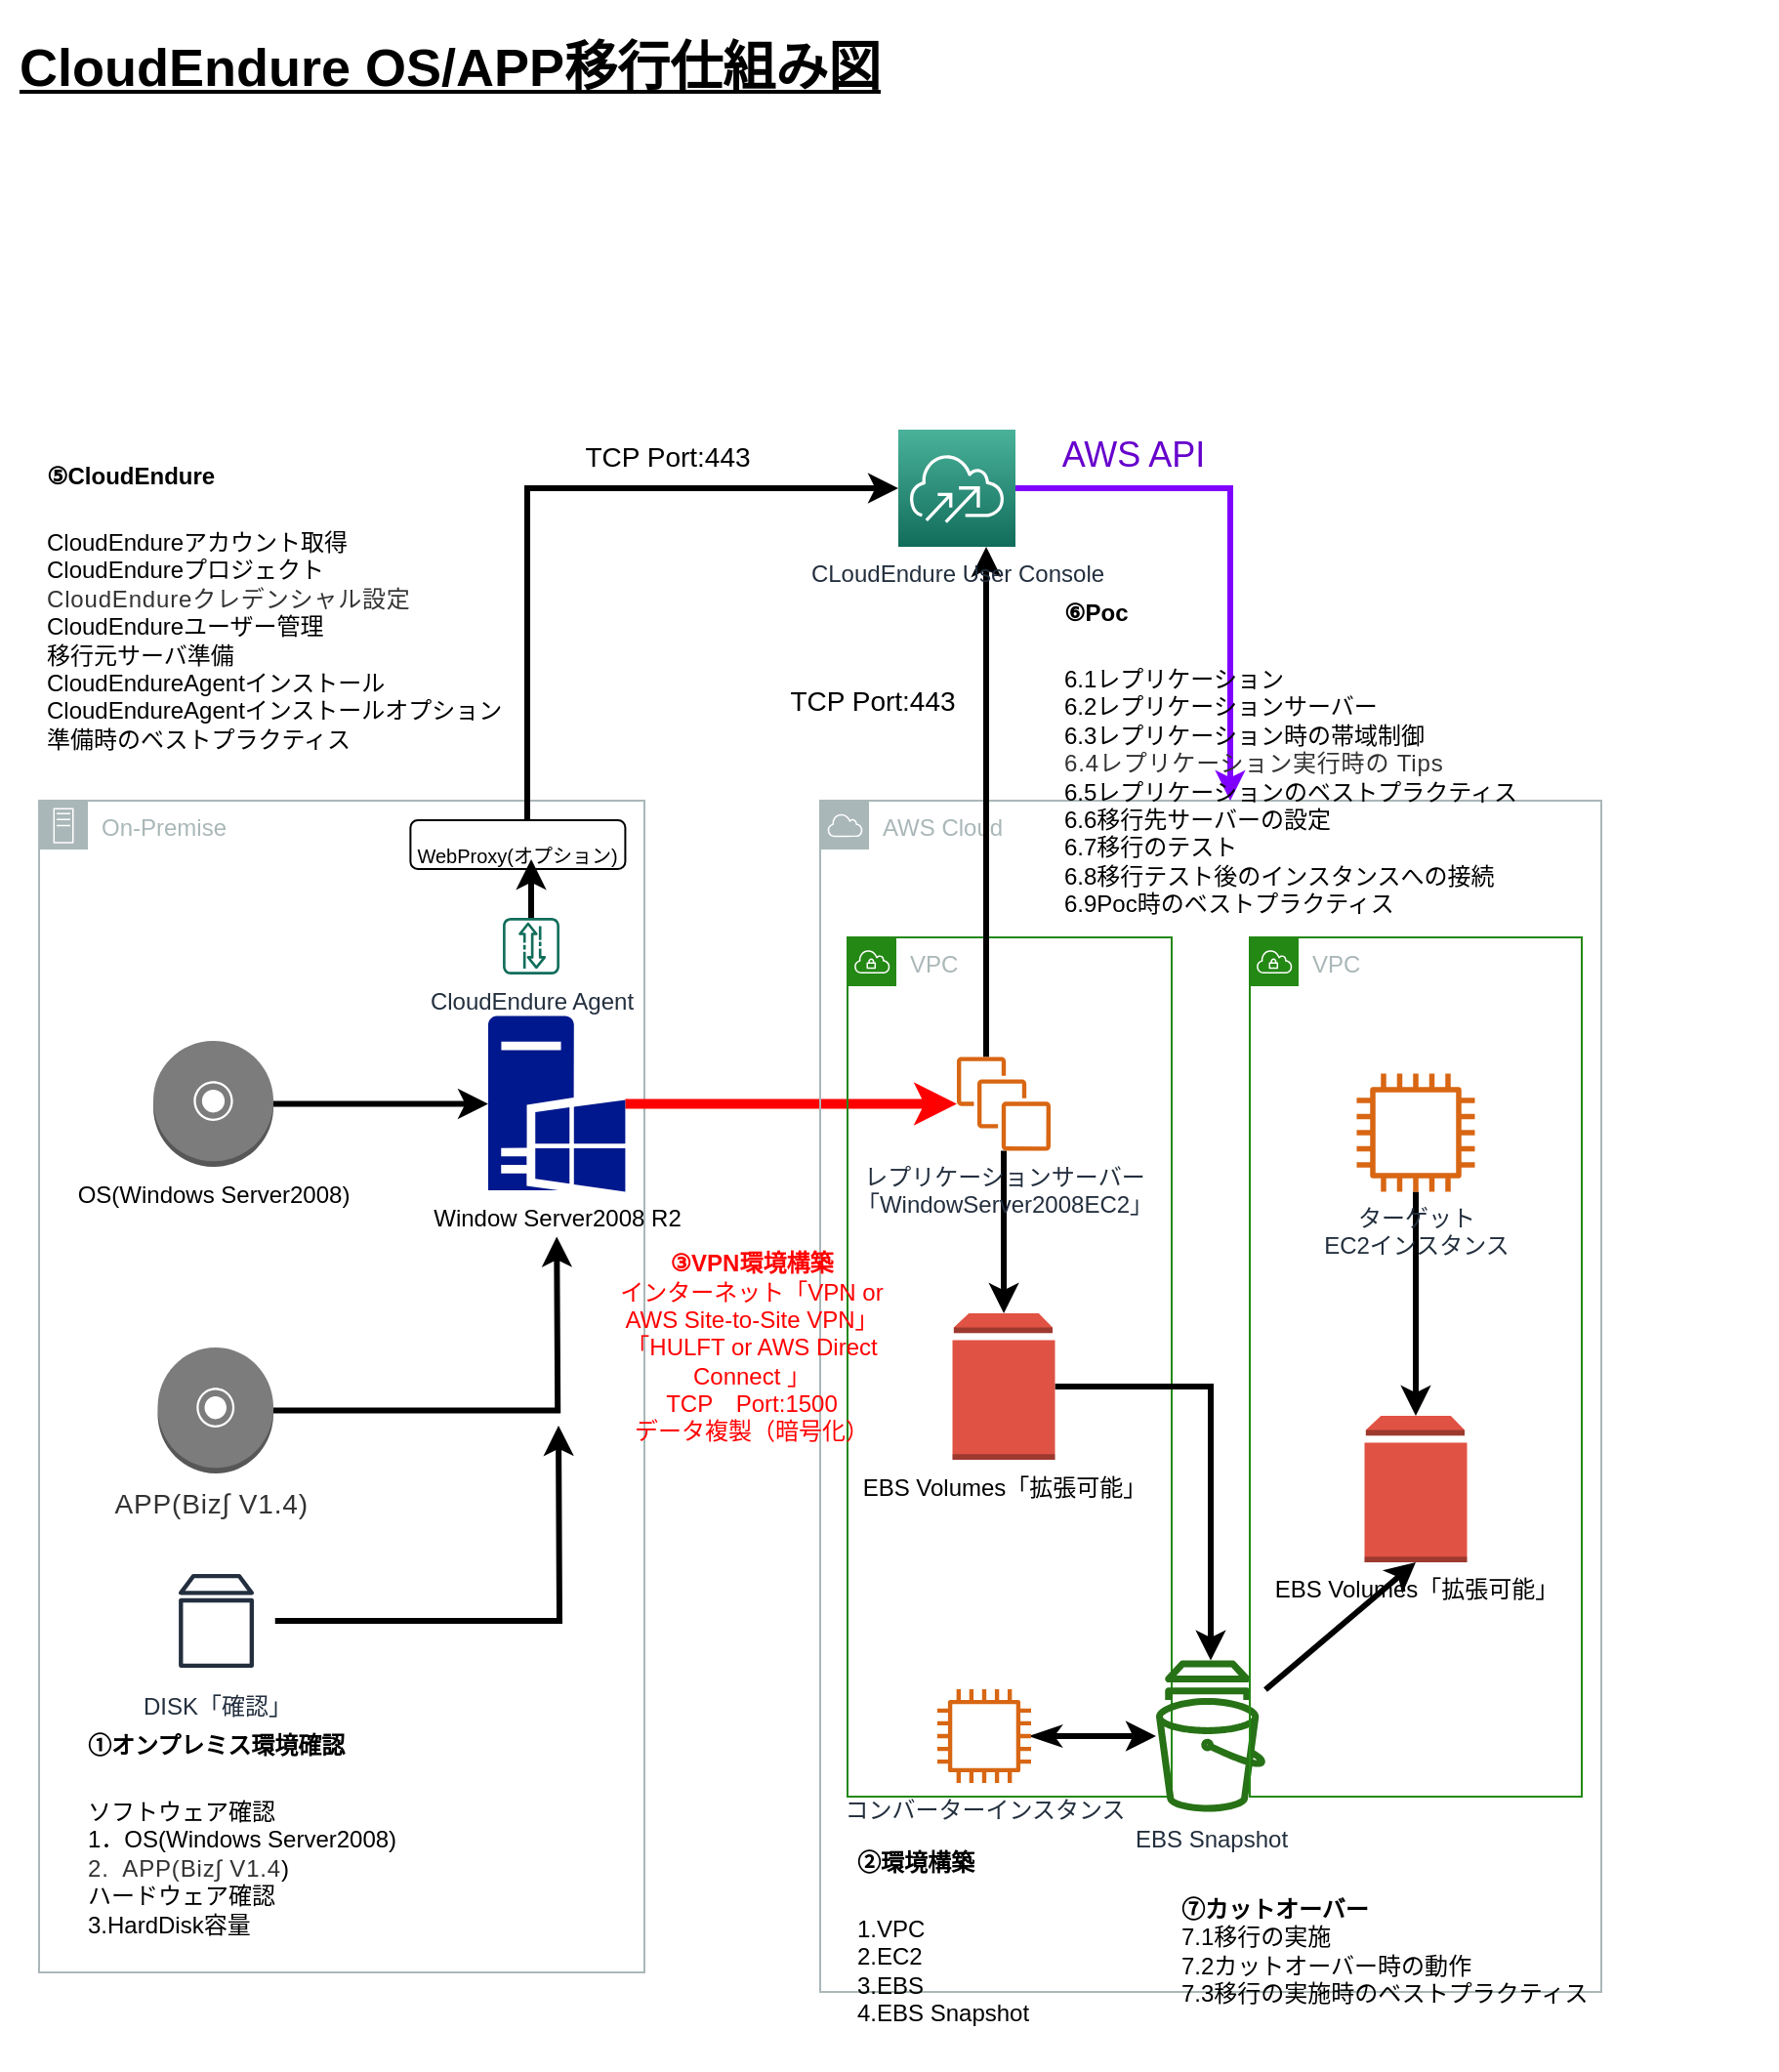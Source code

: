 <mxfile version="13.6.5" type="github">
  <diagram id="8Z8nMfBr1GJxTMtlL7jQ" name="Page-1">
    <mxGraphModel dx="920" dy="868" grid="1" gridSize="10" guides="1" tooltips="1" connect="1" arrows="1" fold="1" page="1" pageScale="1" pageWidth="827" pageHeight="1169" math="0" shadow="0">
      <root>
        <mxCell id="0" />
        <mxCell id="1" parent="0" />
        <mxCell id="TfYsERrLfIzuRKMn_TVy-3" value="On-Premise" style="outlineConnect=0;gradientColor=none;html=1;whiteSpace=wrap;fontSize=12;fontStyle=0;shape=mxgraph.aws4.group;grIcon=mxgraph.aws4.group_on_premise;strokeColor=#AAB7B8;fillColor=none;verticalAlign=top;align=left;spacingLeft=30;fontColor=#AAB7B8;dashed=0;" vertex="1" parent="1">
          <mxGeometry x="20" y="420" width="310" height="600" as="geometry" />
        </mxCell>
        <mxCell id="TfYsERrLfIzuRKMn_TVy-1" value="&lt;h1 style=&quot;font-size: 27px&quot;&gt;&lt;font style=&quot;font-size: 27px&quot;&gt;&lt;u style=&quot;font-size: 27px&quot;&gt;CloudEndure OS/APP移行仕組み図&lt;/u&gt;&lt;/font&gt;&lt;/h1&gt;" style="text;html=1;align=center;verticalAlign=middle;resizable=0;points=[];autosize=1;fontSize=27;" vertex="1" parent="1">
          <mxGeometry y="10" width="460" height="70" as="geometry" />
        </mxCell>
        <mxCell id="TfYsERrLfIzuRKMn_TVy-50" style="edgeStyle=none;rounded=0;orthogonalLoop=1;jettySize=auto;html=1;startArrow=none;startFill=0;strokeWidth=5;strokeColor=#FF0000;" edge="1" parent="1" source="TfYsERrLfIzuRKMn_TVy-2" target="TfYsERrLfIzuRKMn_TVy-29">
          <mxGeometry relative="1" as="geometry" />
        </mxCell>
        <mxCell id="TfYsERrLfIzuRKMn_TVy-2" value="Window Server2008 R2&lt;br&gt;" style="aspect=fixed;pointerEvents=1;shadow=0;dashed=0;html=1;strokeColor=none;labelPosition=center;verticalLabelPosition=bottom;verticalAlign=top;align=center;fillColor=#00188D;shape=mxgraph.mscae.enterprise.windows_server" vertex="1" parent="1">
          <mxGeometry x="250" y="530.25" width="70.2" height="90" as="geometry" />
        </mxCell>
        <mxCell id="TfYsERrLfIzuRKMn_TVy-12" style="edgeStyle=none;rounded=0;orthogonalLoop=1;jettySize=auto;html=1;strokeWidth=3;" edge="1" parent="1" source="TfYsERrLfIzuRKMn_TVy-4" target="TfYsERrLfIzuRKMn_TVy-2">
          <mxGeometry relative="1" as="geometry" />
        </mxCell>
        <mxCell id="TfYsERrLfIzuRKMn_TVy-4" value="OS(Windows Server2008)" style="outlineConnect=0;dashed=0;verticalLabelPosition=bottom;verticalAlign=top;align=center;html=1;shape=mxgraph.aws3.disk;fillColor=#7D7C7C;gradientColor=none;" vertex="1" parent="1">
          <mxGeometry x="78.5" y="543" width="61.5" height="64.5" as="geometry" />
        </mxCell>
        <mxCell id="TfYsERrLfIzuRKMn_TVy-18" style="edgeStyle=orthogonalEdgeStyle;rounded=0;orthogonalLoop=1;jettySize=auto;html=1;strokeWidth=3;exitX=1;exitY=0.5;exitDx=0;exitDy=0;exitPerimeter=0;" edge="1" parent="1" source="TfYsERrLfIzuRKMn_TVy-5">
          <mxGeometry relative="1" as="geometry">
            <mxPoint x="151.5" y="735.3" as="sourcePoint" />
            <mxPoint x="285.1" y="643.25" as="targetPoint" />
          </mxGeometry>
        </mxCell>
        <mxCell id="TfYsERrLfIzuRKMn_TVy-5" value="&lt;span style=&quot;color: rgb(51 , 51 , 51) ; font-size: 14px ; letter-spacing: 0.413px&quot;&gt;APP(Biz∫ V1.4)&amp;nbsp;&lt;/span&gt;" style="outlineConnect=0;dashed=0;verticalLabelPosition=bottom;verticalAlign=top;align=center;html=1;shape=mxgraph.aws3.disk;fillColor=#7D7C7C;gradientColor=none;" vertex="1" parent="1">
          <mxGeometry x="80.75" y="700" width="59.25" height="64.5" as="geometry" />
        </mxCell>
        <mxCell id="TfYsERrLfIzuRKMn_TVy-19" style="edgeStyle=orthogonalEdgeStyle;rounded=0;orthogonalLoop=1;jettySize=auto;html=1;strokeWidth=3;" edge="1" parent="1" source="TfYsERrLfIzuRKMn_TVy-6">
          <mxGeometry relative="1" as="geometry">
            <mxPoint x="286" y="740" as="targetPoint" />
            <mxPoint x="136.75" y="840" as="sourcePoint" />
          </mxGeometry>
        </mxCell>
        <mxCell id="TfYsERrLfIzuRKMn_TVy-6" value="DISK「確認」" style="outlineConnect=0;fontColor=#232F3E;gradientColor=none;strokeColor=#232F3E;fillColor=#ffffff;dashed=0;verticalLabelPosition=bottom;verticalAlign=top;align=center;html=1;fontSize=12;fontStyle=0;aspect=fixed;shape=mxgraph.aws4.resourceIcon;resIcon=mxgraph.aws4.volume;" vertex="1" parent="1">
          <mxGeometry x="80.75" y="810" width="60" height="60" as="geometry" />
        </mxCell>
        <mxCell id="TfYsERrLfIzuRKMn_TVy-20" value="&lt;h1&gt;&lt;font style=&quot;font-size: 12px&quot;&gt;①オンプレミス環境確認&lt;/font&gt;&lt;/h1&gt;&lt;div&gt;ソフトウェア確認&lt;/div&gt;&lt;div&gt;&lt;font style=&quot;font-size: 12px&quot;&gt;1．OS(Windows Server2008)&lt;/font&gt;&lt;/div&gt;&lt;font style=&quot;font-size: 12px&quot;&gt;&lt;span style=&quot;color: rgb(51 , 51 , 51) ; letter-spacing: 0.413px ; text-align: center&quot;&gt;2.&amp;nbsp; APP(Biz∫ V1.4&lt;/span&gt;&lt;span&gt;)&lt;br&gt;ハードウェア確認&lt;br&gt;3.HardDisk容量&lt;br&gt;&lt;/span&gt;&lt;/font&gt;&lt;span style=&quot;color: rgb(51 , 51 , 51) ; font-size: 14px ; letter-spacing: 0.413px ; text-align: center&quot;&gt;&lt;br&gt;&lt;/span&gt;" style="text;html=1;strokeColor=none;fillColor=none;spacing=5;spacingTop=-20;whiteSpace=wrap;overflow=hidden;rounded=0;" vertex="1" parent="1">
          <mxGeometry x="40" y="880" width="310" height="140" as="geometry" />
        </mxCell>
        <mxCell id="TfYsERrLfIzuRKMn_TVy-27" value="AWS Cloud" style="outlineConnect=0;gradientColor=none;html=1;whiteSpace=wrap;fontSize=12;fontStyle=0;shape=mxgraph.aws4.group;grIcon=mxgraph.aws4.group_aws_cloud;strokeColor=#AAB7B8;fillColor=none;verticalAlign=top;align=left;spacingLeft=30;fontColor=#AAB7B8;dashed=0;" vertex="1" parent="1">
          <mxGeometry x="420" y="420" width="400" height="610" as="geometry" />
        </mxCell>
        <mxCell id="TfYsERrLfIzuRKMn_TVy-28" value="VPC" style="points=[[0,0],[0.25,0],[0.5,0],[0.75,0],[1,0],[1,0.25],[1,0.5],[1,0.75],[1,1],[0.75,1],[0.5,1],[0.25,1],[0,1],[0,0.75],[0,0.5],[0,0.25]];outlineConnect=0;gradientColor=none;html=1;whiteSpace=wrap;fontSize=12;fontStyle=0;shape=mxgraph.aws4.group;grIcon=mxgraph.aws4.group_vpc;strokeColor=#248814;fillColor=none;verticalAlign=top;align=left;spacingLeft=30;fontColor=#AAB7B8;dashed=0;" vertex="1" parent="1">
          <mxGeometry x="434" y="490" width="166" height="440" as="geometry" />
        </mxCell>
        <mxCell id="TfYsERrLfIzuRKMn_TVy-36" style="edgeStyle=orthogonalEdgeStyle;rounded=0;orthogonalLoop=1;jettySize=auto;html=1;strokeWidth=3;" edge="1" parent="1" source="TfYsERrLfIzuRKMn_TVy-29" target="TfYsERrLfIzuRKMn_TVy-33">
          <mxGeometry relative="1" as="geometry" />
        </mxCell>
        <mxCell id="TfYsERrLfIzuRKMn_TVy-69" style="edgeStyle=elbowEdgeStyle;rounded=0;orthogonalLoop=1;jettySize=auto;html=1;startArrow=none;startFill=0;strokeColor=#000000;strokeWidth=3;fontSize=27;" edge="1" parent="1" source="TfYsERrLfIzuRKMn_TVy-29" target="TfYsERrLfIzuRKMn_TVy-52">
          <mxGeometry relative="1" as="geometry" />
        </mxCell>
        <mxCell id="TfYsERrLfIzuRKMn_TVy-29" value="レプリケーションサーバー&lt;br&gt;「WindowServer2008EC2」" style="outlineConnect=0;fontColor=#232F3E;gradientColor=none;fillColor=#D86613;strokeColor=none;dashed=0;verticalLabelPosition=bottom;verticalAlign=top;align=center;html=1;fontSize=12;fontStyle=0;aspect=fixed;pointerEvents=1;shape=mxgraph.aws4.instances;" vertex="1" parent="1">
          <mxGeometry x="490" y="551.25" width="48" height="48" as="geometry" />
        </mxCell>
        <mxCell id="TfYsERrLfIzuRKMn_TVy-39" style="edgeStyle=orthogonalEdgeStyle;rounded=0;orthogonalLoop=1;jettySize=auto;html=1;strokeWidth=3;" edge="1" parent="1" source="TfYsERrLfIzuRKMn_TVy-33" target="TfYsERrLfIzuRKMn_TVy-38">
          <mxGeometry relative="1" as="geometry" />
        </mxCell>
        <mxCell id="TfYsERrLfIzuRKMn_TVy-33" value="EBS Volumes「拡張可能」" style="outlineConnect=0;dashed=0;verticalLabelPosition=bottom;verticalAlign=top;align=center;html=1;shape=mxgraph.aws3.volume;fillColor=#E05243;gradientColor=none;" vertex="1" parent="1">
          <mxGeometry x="487.75" y="682.5" width="52.5" height="75" as="geometry" />
        </mxCell>
        <mxCell id="TfYsERrLfIzuRKMn_TVy-43" style="rounded=0;orthogonalLoop=1;jettySize=auto;html=1;strokeWidth=3;startArrow=classicThin;startFill=1;" edge="1" parent="1" source="TfYsERrLfIzuRKMn_TVy-37" target="TfYsERrLfIzuRKMn_TVy-38">
          <mxGeometry relative="1" as="geometry" />
        </mxCell>
        <mxCell id="TfYsERrLfIzuRKMn_TVy-37" value="コンバーターインスタンス" style="outlineConnect=0;fontColor=#232F3E;gradientColor=none;fillColor=#D86613;strokeColor=none;dashed=0;verticalLabelPosition=bottom;verticalAlign=top;align=center;html=1;fontSize=12;fontStyle=0;aspect=fixed;pointerEvents=1;shape=mxgraph.aws4.instance2;" vertex="1" parent="1">
          <mxGeometry x="480" y="875" width="48" height="48" as="geometry" />
        </mxCell>
        <mxCell id="TfYsERrLfIzuRKMn_TVy-47" style="edgeStyle=none;rounded=0;orthogonalLoop=1;jettySize=auto;html=1;entryX=0.5;entryY=1;entryDx=0;entryDy=0;entryPerimeter=0;startArrow=none;startFill=0;strokeWidth=3;" edge="1" parent="1" source="TfYsERrLfIzuRKMn_TVy-38" target="TfYsERrLfIzuRKMn_TVy-44">
          <mxGeometry relative="1" as="geometry" />
        </mxCell>
        <mxCell id="TfYsERrLfIzuRKMn_TVy-38" value="EBS Snapshot" style="outlineConnect=0;fontColor=#232F3E;gradientColor=none;fillColor=#277116;strokeColor=none;dashed=0;verticalLabelPosition=bottom;verticalAlign=top;align=center;html=1;fontSize=12;fontStyle=0;aspect=fixed;pointerEvents=1;shape=mxgraph.aws4.snapshot;" vertex="1" parent="1">
          <mxGeometry x="592" y="860" width="56" height="78" as="geometry" />
        </mxCell>
        <mxCell id="TfYsERrLfIzuRKMn_TVy-41" value="VPC" style="points=[[0,0],[0.25,0],[0.5,0],[0.75,0],[1,0],[1,0.25],[1,0.5],[1,0.75],[1,1],[0.75,1],[0.5,1],[0.25,1],[0,1],[0,0.75],[0,0.5],[0,0.25]];outlineConnect=0;gradientColor=none;html=1;whiteSpace=wrap;fontSize=12;fontStyle=0;shape=mxgraph.aws4.group;grIcon=mxgraph.aws4.group_vpc;strokeColor=#248814;fillColor=none;verticalAlign=top;align=left;spacingLeft=30;fontColor=#AAB7B8;dashed=0;" vertex="1" parent="1">
          <mxGeometry x="640" y="490" width="170" height="440" as="geometry" />
        </mxCell>
        <mxCell id="TfYsERrLfIzuRKMn_TVy-46" style="edgeStyle=none;rounded=0;orthogonalLoop=1;jettySize=auto;html=1;startArrow=none;startFill=0;strokeWidth=3;" edge="1" parent="1" source="TfYsERrLfIzuRKMn_TVy-42" target="TfYsERrLfIzuRKMn_TVy-44">
          <mxGeometry relative="1" as="geometry" />
        </mxCell>
        <mxCell id="TfYsERrLfIzuRKMn_TVy-42" value="ターゲット&lt;br&gt;EC2インスタンス" style="outlineConnect=0;fontColor=#232F3E;gradientColor=none;fillColor=#D86613;strokeColor=none;dashed=0;verticalLabelPosition=bottom;verticalAlign=top;align=center;html=1;fontSize=12;fontStyle=0;aspect=fixed;pointerEvents=1;shape=mxgraph.aws4.instance2;" vertex="1" parent="1">
          <mxGeometry x="694.75" y="559.75" width="60.5" height="60.5" as="geometry" />
        </mxCell>
        <mxCell id="TfYsERrLfIzuRKMn_TVy-44" value="EBS Volumes「拡張可能」" style="outlineConnect=0;dashed=0;verticalLabelPosition=bottom;verticalAlign=top;align=center;html=1;shape=mxgraph.aws3.volume;fillColor=#E05243;gradientColor=none;" vertex="1" parent="1">
          <mxGeometry x="698.75" y="735" width="52.5" height="75" as="geometry" />
        </mxCell>
        <mxCell id="TfYsERrLfIzuRKMn_TVy-49" value="&lt;p style=&quot;line-height: 100%&quot;&gt;&lt;/p&gt;&lt;h1&gt;&lt;span style=&quot;font-size: 12px&quot;&gt;②環境構築&lt;/span&gt;&lt;br&gt;&lt;/h1&gt;&lt;div&gt;1.VPC&lt;/div&gt;&lt;div&gt;2.EC2&lt;/div&gt;&lt;div&gt;3.EBS&lt;/div&gt;&lt;div&gt;4.EBS Snapshot&lt;/div&gt;&lt;p&gt;&lt;/p&gt;" style="text;html=1;strokeColor=none;fillColor=none;spacing=5;spacingTop=-20;whiteSpace=wrap;overflow=hidden;rounded=0;" vertex="1" parent="1">
          <mxGeometry x="434" y="940" width="180" height="110" as="geometry" />
        </mxCell>
        <mxCell id="TfYsERrLfIzuRKMn_TVy-51" value="&lt;font color=&quot;#ff0000&quot;&gt;&lt;br&gt;&lt;b&gt;③VPN環境構築&lt;/b&gt;&lt;br&gt;インターネット「VPN or AWS Site-to-Site VPN」&lt;br&gt;「HULFT or AWS Direct Connect 」&lt;br&gt;TCP　Port:1500&lt;br&gt;データ複製（暗号化）&lt;br&gt;&lt;br&gt;&lt;/font&gt;" style="text;html=1;strokeColor=none;fillColor=none;align=center;verticalAlign=middle;whiteSpace=wrap;rounded=0;" vertex="1" parent="1">
          <mxGeometry x="310" y="670" width="150" height="60" as="geometry" />
        </mxCell>
        <mxCell id="TfYsERrLfIzuRKMn_TVy-73" style="edgeStyle=elbowEdgeStyle;rounded=0;orthogonalLoop=1;jettySize=auto;elbow=vertical;html=1;startArrow=none;startFill=0;strokeWidth=3;fontSize=27;strokeColor=#7F00FF;" edge="1" parent="1" source="TfYsERrLfIzuRKMn_TVy-52" target="TfYsERrLfIzuRKMn_TVy-27">
          <mxGeometry relative="1" as="geometry">
            <mxPoint x="520" y="108" as="sourcePoint" />
            <Array as="points">
              <mxPoint x="630" y="260" />
              <mxPoint x="580" y="90" />
            </Array>
          </mxGeometry>
        </mxCell>
        <mxCell id="TfYsERrLfIzuRKMn_TVy-74" value="&lt;font color=&quot;#6600cc&quot; style=&quot;font-size: 18px&quot;&gt;AWS API&lt;/font&gt;" style="edgeLabel;html=1;align=center;verticalAlign=middle;resizable=0;points=[];fontSize=27;" vertex="1" connectable="0" parent="TfYsERrLfIzuRKMn_TVy-73">
          <mxGeometry x="-0.215" y="-40" relative="1" as="geometry">
            <mxPoint x="-46" y="-60" as="offset" />
          </mxGeometry>
        </mxCell>
        <mxCell id="TfYsERrLfIzuRKMn_TVy-52" value="CLoudEndure User Console" style="outlineConnect=0;fontColor=#232F3E;gradientColor=#4AB29A;gradientDirection=north;fillColor=#116D5B;strokeColor=#ffffff;dashed=0;verticalLabelPosition=bottom;verticalAlign=top;align=center;html=1;fontSize=12;fontStyle=0;aspect=fixed;shape=mxgraph.aws4.resourceIcon;resIcon=mxgraph.aws4.cloudendure_migration;" vertex="1" parent="1">
          <mxGeometry x="460" y="230" width="60" height="60" as="geometry" />
        </mxCell>
        <mxCell id="TfYsERrLfIzuRKMn_TVy-67" style="edgeStyle=elbowEdgeStyle;rounded=0;orthogonalLoop=1;jettySize=auto;html=1;startArrow=none;startFill=0;strokeColor=#000000;strokeWidth=3;fontSize=27;" edge="1" parent="1" source="TfYsERrLfIzuRKMn_TVy-55" target="TfYsERrLfIzuRKMn_TVy-52">
          <mxGeometry relative="1" as="geometry">
            <mxPoint x="265" y="260" as="targetPoint" />
            <Array as="points">
              <mxPoint x="270" y="360" />
              <mxPoint x="260" y="410" />
            </Array>
          </mxGeometry>
        </mxCell>
        <mxCell id="TfYsERrLfIzuRKMn_TVy-55" value="&lt;font size=&quot;1&quot;&gt;WebProxy(オプション)&lt;/font&gt;" style="rounded=1;whiteSpace=wrap;html=1;fontSize=27;" vertex="1" parent="1">
          <mxGeometry x="210.2" y="430" width="110" height="25" as="geometry" />
        </mxCell>
        <mxCell id="TfYsERrLfIzuRKMn_TVy-66" style="edgeStyle=none;rounded=0;orthogonalLoop=1;jettySize=auto;html=1;entryX=0.562;entryY=0.8;entryDx=0;entryDy=0;entryPerimeter=0;startArrow=none;startFill=0;strokeColor=#000000;strokeWidth=3;fontSize=27;" edge="1" parent="1" source="TfYsERrLfIzuRKMn_TVy-56" target="TfYsERrLfIzuRKMn_TVy-55">
          <mxGeometry relative="1" as="geometry" />
        </mxCell>
        <mxCell id="TfYsERrLfIzuRKMn_TVy-56" value="CloudEndure Agent" style="outlineConnect=0;fontColor=#232F3E;gradientColor=none;fillColor=#116D5B;strokeColor=none;dashed=0;verticalLabelPosition=bottom;verticalAlign=top;align=center;html=1;fontSize=12;fontStyle=0;aspect=fixed;shape=mxgraph.aws4.agent2;direction=south;" vertex="1" parent="1">
          <mxGeometry x="257.5" y="480" width="29" height="29" as="geometry" />
        </mxCell>
        <mxCell id="TfYsERrLfIzuRKMn_TVy-68" value="&lt;font style=&quot;font-size: 14px&quot;&gt;TCP Port:443&lt;/font&gt;" style="text;html=1;strokeColor=none;fillColor=none;align=center;verticalAlign=middle;whiteSpace=wrap;rounded=0;fontSize=27;" vertex="1" parent="1">
          <mxGeometry x="286.5" y="230" width="110" height="20" as="geometry" />
        </mxCell>
        <mxCell id="TfYsERrLfIzuRKMn_TVy-71" value="&lt;font style=&quot;font-size: 14px&quot;&gt;TCP Port:443&lt;/font&gt;" style="text;html=1;strokeColor=none;fillColor=none;align=center;verticalAlign=middle;whiteSpace=wrap;rounded=0;fontSize=27;" vertex="1" parent="1">
          <mxGeometry x="396.5" y="350" width="100" height="30" as="geometry" />
        </mxCell>
        <mxCell id="TfYsERrLfIzuRKMn_TVy-80" value="&lt;h1&gt;&lt;span style=&quot;font-size: 12px&quot;&gt;⑤CloudEndure&lt;/span&gt;&lt;/h1&gt;&lt;div&gt;CloudEndureアカウント取得&lt;/div&gt;&lt;div&gt;CloudEndureプロジェクト&lt;/div&gt;&lt;div&gt;&lt;span style=&quot;color: rgb(51 , 51 , 51) ; letter-spacing: 0.413px ; text-align: center&quot;&gt;CloudEndureクレデンシャル設定&lt;/span&gt;&lt;/div&gt;&lt;font style=&quot;font-size: 12px&quot;&gt;&lt;span&gt;CloudEndureユーザー管理&lt;br&gt;移行元サーバ準備&lt;br&gt;CloudEndureAgentインストール&lt;br&gt;CloudEndureAgentインストールオプション&lt;br&gt;準備時のベストプラクティス&lt;br&gt;&lt;/span&gt;&lt;/font&gt;&lt;span style=&quot;color: rgb(51 , 51 , 51) ; font-size: 14px ; letter-spacing: 0.413px ; text-align: center&quot;&gt;&lt;br&gt;&lt;/span&gt;" style="text;html=1;strokeColor=none;fillColor=none;spacing=5;spacingTop=-20;whiteSpace=wrap;overflow=hidden;rounded=0;" vertex="1" parent="1">
          <mxGeometry x="18.5" y="230" width="311.5" height="170" as="geometry" />
        </mxCell>
        <mxCell id="TfYsERrLfIzuRKMn_TVy-81" value="&lt;h1&gt;&lt;font style=&quot;font-size: 12px&quot;&gt;⑥Poc&lt;/font&gt;&lt;/h1&gt;&lt;div&gt;&lt;/div&gt;&lt;font style=&quot;font-size: 12px&quot;&gt;6.1レプリケーション&lt;br&gt;6.2レプリケーションサーバー&lt;br&gt;6.3レプリケーション時の帯域制御&lt;br&gt;&lt;/font&gt;&lt;span style=&quot;text-align: center&quot;&gt;&lt;font color=&quot;#333333&quot; style=&quot;font-size: 12px&quot;&gt;&lt;span style=&quot;letter-spacing: 0.413px&quot;&gt;6.4レプリケーション実行時の Tips&lt;br&gt;&lt;/span&gt;&lt;/font&gt;6.5レプリケーションのベストプラクティス&lt;br&gt;6.6移行先サーバーの設定&lt;br&gt;6.7移行のテスト&lt;br&gt;6.8移行テスト後のインスタンスへの接続&lt;br&gt;6.9Poc時のベストプラクティス&lt;br&gt;&lt;/span&gt;" style="text;html=1;strokeColor=none;fillColor=none;spacing=5;spacingTop=-20;whiteSpace=wrap;overflow=hidden;rounded=0;" vertex="1" parent="1">
          <mxGeometry x="540.25" y="300" width="299.75" height="180" as="geometry" />
        </mxCell>
        <mxCell id="TfYsERrLfIzuRKMn_TVy-82" value="&lt;h1&gt;&lt;br&gt;&lt;/h1&gt;&lt;b&gt;⑦カットオーバー&lt;/b&gt;&lt;div&gt;7.1移行の実施&lt;/div&gt;&lt;div&gt;7.2カットオーバー時の動作&lt;/div&gt;&lt;div&gt;7.3移行の実施時のベストプラクティス&lt;/div&gt;&lt;font style=&quot;font-size: 12px&quot;&gt;&lt;span&gt;&lt;br&gt;&lt;/span&gt;&lt;/font&gt;&lt;span style=&quot;color: rgb(51 , 51 , 51) ; font-size: 14px ; letter-spacing: 0.413px ; text-align: center&quot;&gt;&lt;br&gt;&lt;/span&gt;" style="text;html=1;strokeColor=none;fillColor=none;spacing=5;spacingTop=-20;whiteSpace=wrap;overflow=hidden;rounded=0;" vertex="1" parent="1">
          <mxGeometry x="600" y="930" width="310" height="140" as="geometry" />
        </mxCell>
      </root>
    </mxGraphModel>
  </diagram>
</mxfile>
